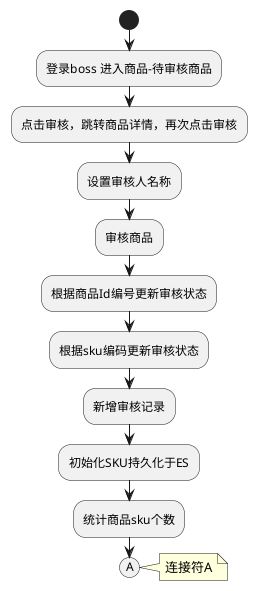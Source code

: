 '商品审核 流程图
@startuml
start
:登录boss 进入商品-待审核商品;
:点击审核，跳转商品详情，再次点击审核;
:设置审核人名称;
:审核商品;
:根据商品Id编号更新审核状态;
:根据sku编码更新审核状态;
:新增审核记录;
:初始化SKU持久化于ES;
:统计商品sku个数;
(A)
note right:连接符A
@enduml

'商品审核 流程图 连接图
@startuml
(A)
note left:连接符A
if(个数<=0?) then (no)
    if (删除索引?) then (no)
    elseif (索引存在?) then (yes)
    :删除索引;
    :定制父子关系、重建分类品牌索引、重建商品索引;
    else (no)
    endif

    :查询商品分类信息、查询品牌信息;
    :查询商品sku列表;
    if(sku列表为空?) then (no)
    :分页查询SPU,营销活动Map,区间价Map,\n等级价Map,客户价Map,规格Map,规格值Map\n属性值Map,商品店铺分类Map。;
    :遍历填充规格名,分配区间值,定义文档结构,\n分配规格值,分配属性值,填充签约有效期时间,\n获取店铺等级,组装营销活动;
    :持久化分类品牌、持久化商品;
    else (yes)
    endif
else (no)
endif
:ares埋点;
stop
@enduml

'商品审核 时序图
@startuml
autonumber
actor react
react -> controller     :发起审核请求
controller -> controller:设置当前登录账号(手机号)
controller -> provider  :调用商品审核\ngoodsProvider.checkGoods
provider -> service     :调用s2bGoodsService.check
activate service
service -> repository   :根据sku编码依次调用更新状态,新增日志\ngoodsRepository.updateAuditDetail\ngoodsInfoRepository.updateAuditDetail\ngoodsCheckLogRepository.save
database db
repository -> db        :调用更新状态，新增审核日志
db --> repository       :返回操作结果
repository --> service  :返回结果
service --> provider    :返回结果
deactivate service
provider --> controller :返回结果
controller -> service   :初始化SKU持化于ES\nesGoodsInfoElasticService.initEsGoodsInfo
service -> db           :sku信息保存到es中
db --> service          :返回结果
service --> controller  :返回结果
controller -> provider  :ares埋点\ngoodsAresProvider.dispatchFunction
provider -> service     :发送MQ调用\ngoodsAresService.dispatchFunction
service --> provider    :返回结果
provider --> controller :返回结果
controller --> react    :返回结果
@enduml

'商品审核 类图
@startuml
class BossGoodsController{
    -CommonUtil commonUtil
    -EsGoodsInfoElasticService esGoodsInfoElasticService
    -GoodsProvider goodsProvider
    +GoodsAresProvider goodsAresProvider
    +BaseResponse check(GoodsCheckRequest checkRequest)
}
CommonUtil -* BossGoodsController
BossGoodsController *-- GoodsProvider
BossGoodsController *-- GoodsAresProvider
BossGoodsController *- EsGoodsInfoElasticService

class CommonUtil{
    +String getAccountName()
}
class EsGoodsInfoElasticService{
    +void initEsGoodsInfo(EsGoodsInfoRequest request)
}
interface GoodsProvider{
    +BaseResponse checkGoods(GoodsCheckRequest request)
}
interface GoodsAresProvider{
    +BaseResponse dispatchFunction(DispatcherFunctionRequest dispatcherFunctionRequest)
}

class GoodsController implements GoodsProvider{
    -S2bGoodsService s2bGoodsService
    +BaseResponse checkGoods(GoodsCheckRequest request)
}
GoodsController *-- S2bGoodsService
class S2bGoodsService{
    -GoodsRepository goodsRepository
    -GoodsInfoRepository goodsInfoRepository
    -GoodsCheckLogRepository goodsCheckLogRepository
    +void check(GoodsCheckRequest checkRequest)
}
S2bGoodsService *-- GoodsInfoRepository
S2bGoodsService *-- GoodsRepository
S2bGoodsService *-left- GoodsCheckLogRepository
interface GoodsRepository{
    +void updateAuditDetail(CheckStatus auditStatus, String auditReason, List<String> goodsIds)
}
interface GoodsInfoRepository{
    +void updateAuditDetail(CheckStatus auditStatus, List<String> goodsIds)
}
interface GoodsCheckLogRepository{
    +<S extends T> S save(S entity)
}

class GoodsAresController implements GoodsAresProvider{
    -GoodsAresService goodsAresService
    +BaseResponse dispatchFunction(DispatcherFunctionRequest dispatcherFunctionRequest)
}
GoodsAresController *-- GoodsAresService
class GoodsAresService{
    -JmsTemplate jmsTemplate
    +void dispatchFunction(String funcType, Object... objs)
}
@enduml